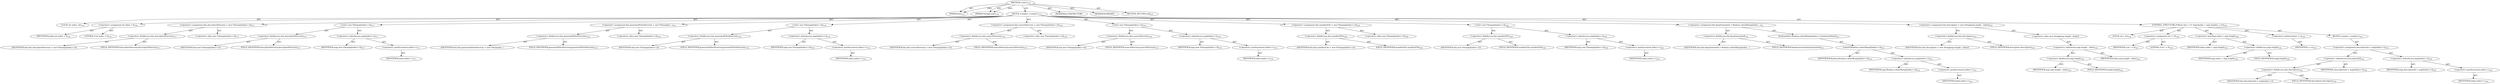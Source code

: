 digraph "&lt;init&gt;" {  
"111669149697" [label = <(METHOD,&lt;init&gt;)<SUB>115</SUB>> ]
"115964116995" [label = <(PARAM,this)<SUB>115</SUB>> ]
"115964116996" [label = <(PARAM,String[] args)<SUB>115</SUB>> ]
"25769803777" [label = <(BLOCK,&lt;empty&gt;,&lt;empty&gt;)<SUB>115</SUB>> ]
"94489280513" [label = <(LOCAL,int index: int)<SUB>116</SUB>> ]
"30064771076" [label = <(&lt;operator&gt;.assignment,int index = 0)<SUB>116</SUB>> ]
"68719476744" [label = <(IDENTIFIER,index,int index = 0)<SUB>116</SUB>> ]
"90194313216" [label = <(LITERAL,0,int index = 0)<SUB>116</SUB>> ]
"30064771077" [label = <(&lt;operator&gt;.assignment,this.descriptorDirectory = new File(args[index++]))<SUB>117</SUB>> ]
"30064771078" [label = <(&lt;operator&gt;.fieldAccess,this.descriptorDirectory)<SUB>117</SUB>> ]
"68719476745" [label = <(IDENTIFIER,this,this.descriptorDirectory = new File(args[index++]))> ]
"55834574848" [label = <(FIELD_IDENTIFIER,descriptorDirectory,descriptorDirectory)<SUB>117</SUB>> ]
"30064771079" [label = <(&lt;operator&gt;.alloc,new File(args[index++]))<SUB>117</SUB>> ]
"30064771080" [label = <(&lt;init&gt;,new File(args[index++]))<SUB>117</SUB>> ]
"30064771081" [label = <(&lt;operator&gt;.fieldAccess,this.descriptorDirectory)<SUB>117</SUB>> ]
"68719476746" [label = <(IDENTIFIER,this,new File(args[index++]))> ]
"55834574849" [label = <(FIELD_IDENTIFIER,descriptorDirectory,descriptorDirectory)<SUB>117</SUB>> ]
"30064771082" [label = <(&lt;operator&gt;.indexAccess,args[index++])<SUB>117</SUB>> ]
"68719476747" [label = <(IDENTIFIER,args,new File(args[index++]))<SUB>117</SUB>> ]
"30064771083" [label = <(&lt;operator&gt;.postIncrement,index++)<SUB>117</SUB>> ]
"68719476748" [label = <(IDENTIFIER,index,index++)<SUB>117</SUB>> ]
"30064771084" [label = <(&lt;operator&gt;.assignment,this.generatedFilesDirectory = new File(args[in...)<SUB>118</SUB>> ]
"30064771085" [label = <(&lt;operator&gt;.fieldAccess,this.generatedFilesDirectory)<SUB>118</SUB>> ]
"68719476749" [label = <(IDENTIFIER,this,this.generatedFilesDirectory = new File(args[in...)> ]
"55834574850" [label = <(FIELD_IDENTIFIER,generatedFilesDirectory,generatedFilesDirectory)<SUB>118</SUB>> ]
"30064771086" [label = <(&lt;operator&gt;.alloc,new File(args[index++]))<SUB>118</SUB>> ]
"30064771087" [label = <(&lt;init&gt;,new File(args[index++]))<SUB>118</SUB>> ]
"30064771088" [label = <(&lt;operator&gt;.fieldAccess,this.generatedFilesDirectory)<SUB>118</SUB>> ]
"68719476750" [label = <(IDENTIFIER,this,new File(args[index++]))> ]
"55834574851" [label = <(FIELD_IDENTIFIER,generatedFilesDirectory,generatedFilesDirectory)<SUB>118</SUB>> ]
"30064771089" [label = <(&lt;operator&gt;.indexAccess,args[index++])<SUB>118</SUB>> ]
"68719476751" [label = <(IDENTIFIER,args,new File(args[index++]))<SUB>118</SUB>> ]
"30064771090" [label = <(&lt;operator&gt;.postIncrement,index++)<SUB>118</SUB>> ]
"68719476752" [label = <(IDENTIFIER,index,index++)<SUB>118</SUB>> ]
"30064771091" [label = <(&lt;operator&gt;.assignment,this.sourceDirectory = new File(args[index++]))<SUB>119</SUB>> ]
"30064771092" [label = <(&lt;operator&gt;.fieldAccess,this.sourceDirectory)<SUB>119</SUB>> ]
"68719476753" [label = <(IDENTIFIER,this,this.sourceDirectory = new File(args[index++]))> ]
"55834574852" [label = <(FIELD_IDENTIFIER,sourceDirectory,sourceDirectory)<SUB>119</SUB>> ]
"30064771093" [label = <(&lt;operator&gt;.alloc,new File(args[index++]))<SUB>119</SUB>> ]
"30064771094" [label = <(&lt;init&gt;,new File(args[index++]))<SUB>119</SUB>> ]
"30064771095" [label = <(&lt;operator&gt;.fieldAccess,this.sourceDirectory)<SUB>119</SUB>> ]
"68719476754" [label = <(IDENTIFIER,this,new File(args[index++]))> ]
"55834574853" [label = <(FIELD_IDENTIFIER,sourceDirectory,sourceDirectory)<SUB>119</SUB>> ]
"30064771096" [label = <(&lt;operator&gt;.indexAccess,args[index++])<SUB>119</SUB>> ]
"68719476755" [label = <(IDENTIFIER,args,new File(args[index++]))<SUB>119</SUB>> ]
"30064771097" [label = <(&lt;operator&gt;.postIncrement,index++)<SUB>119</SUB>> ]
"68719476756" [label = <(IDENTIFIER,index,index++)<SUB>119</SUB>> ]
"30064771098" [label = <(&lt;operator&gt;.assignment,this.manifestFile = new File(args[index++]))<SUB>120</SUB>> ]
"30064771099" [label = <(&lt;operator&gt;.fieldAccess,this.manifestFile)<SUB>120</SUB>> ]
"68719476757" [label = <(IDENTIFIER,this,this.manifestFile = new File(args[index++]))> ]
"55834574854" [label = <(FIELD_IDENTIFIER,manifestFile,manifestFile)<SUB>120</SUB>> ]
"30064771100" [label = <(&lt;operator&gt;.alloc,new File(args[index++]))<SUB>120</SUB>> ]
"30064771101" [label = <(&lt;init&gt;,new File(args[index++]))<SUB>120</SUB>> ]
"30064771102" [label = <(&lt;operator&gt;.fieldAccess,this.manifestFile)<SUB>120</SUB>> ]
"68719476758" [label = <(IDENTIFIER,this,new File(args[index++]))> ]
"55834574855" [label = <(FIELD_IDENTIFIER,manifestFile,manifestFile)<SUB>120</SUB>> ]
"30064771103" [label = <(&lt;operator&gt;.indexAccess,args[index++])<SUB>120</SUB>> ]
"68719476759" [label = <(IDENTIFIER,args,new File(args[index++]))<SUB>120</SUB>> ]
"30064771104" [label = <(&lt;operator&gt;.postIncrement,index++)<SUB>120</SUB>> ]
"68719476760" [label = <(IDENTIFIER,index,index++)<SUB>120</SUB>> ]
"30064771105" [label = <(&lt;operator&gt;.assignment,this.keepGenerated = Boolean.valueOf(args[index...)<SUB>121</SUB>> ]
"30064771106" [label = <(&lt;operator&gt;.fieldAccess,this.keepGenerated)<SUB>121</SUB>> ]
"68719476761" [label = <(IDENTIFIER,this,this.keepGenerated = Boolean.valueOf(args[index...)> ]
"55834574856" [label = <(FIELD_IDENTIFIER,keepGenerated,keepGenerated)<SUB>121</SUB>> ]
"30064771107" [label = <(booleanValue,Boolean.valueOf(args[index++]).booleanValue())<SUB>121</SUB>> ]
"30064771108" [label = <(valueOf,Boolean.valueOf(args[index++]))<SUB>121</SUB>> ]
"68719476762" [label = <(IDENTIFIER,Boolean,Boolean.valueOf(args[index++]))<SUB>121</SUB>> ]
"30064771109" [label = <(&lt;operator&gt;.indexAccess,args[index++])<SUB>121</SUB>> ]
"68719476763" [label = <(IDENTIFIER,args,Boolean.valueOf(args[index++]))<SUB>121</SUB>> ]
"30064771110" [label = <(&lt;operator&gt;.postIncrement,index++)<SUB>121</SUB>> ]
"68719476764" [label = <(IDENTIFIER,index,index++)<SUB>121</SUB>> ]
"30064771111" [label = <(&lt;operator&gt;.assignment,this.descriptors = new String[args.length - index])<SUB>123</SUB>> ]
"30064771112" [label = <(&lt;operator&gt;.fieldAccess,this.descriptors)<SUB>123</SUB>> ]
"68719476765" [label = <(IDENTIFIER,this,this.descriptors = new String[args.length - index])> ]
"55834574857" [label = <(FIELD_IDENTIFIER,descriptors,descriptors)<SUB>123</SUB>> ]
"30064771113" [label = <(&lt;operator&gt;.alloc,new String[args.length - index])> ]
"30064771114" [label = <(&lt;operator&gt;.subtraction,args.length - index)<SUB>123</SUB>> ]
"30064771115" [label = <(&lt;operator&gt;.fieldAccess,args.length)<SUB>123</SUB>> ]
"68719476766" [label = <(IDENTIFIER,args,args.length - index)<SUB>123</SUB>> ]
"55834574858" [label = <(FIELD_IDENTIFIER,length,length)<SUB>123</SUB>> ]
"68719476767" [label = <(IDENTIFIER,index,args.length - index)<SUB>123</SUB>> ]
"47244640256" [label = <(CONTROL_STRUCTURE,FOR,for (int i = 0; Some(index &lt; args.length); ++i))<SUB>124</SUB>> ]
"94489280514" [label = <(LOCAL,int i: int)<SUB>124</SUB>> ]
"30064771116" [label = <(&lt;operator&gt;.assignment,int i = 0)<SUB>124</SUB>> ]
"68719476768" [label = <(IDENTIFIER,i,int i = 0)<SUB>124</SUB>> ]
"90194313217" [label = <(LITERAL,0,int i = 0)<SUB>124</SUB>> ]
"30064771117" [label = <(&lt;operator&gt;.lessThan,index &lt; args.length)<SUB>124</SUB>> ]
"68719476769" [label = <(IDENTIFIER,index,index &lt; args.length)<SUB>124</SUB>> ]
"30064771118" [label = <(&lt;operator&gt;.fieldAccess,args.length)<SUB>124</SUB>> ]
"68719476770" [label = <(IDENTIFIER,args,index &lt; args.length)<SUB>124</SUB>> ]
"55834574859" [label = <(FIELD_IDENTIFIER,length,length)<SUB>124</SUB>> ]
"30064771119" [label = <(&lt;operator&gt;.preIncrement,++i)<SUB>124</SUB>> ]
"68719476771" [label = <(IDENTIFIER,i,++i)<SUB>124</SUB>> ]
"25769803778" [label = <(BLOCK,&lt;empty&gt;,&lt;empty&gt;)<SUB>124</SUB>> ]
"30064771120" [label = <(&lt;operator&gt;.assignment,descriptors[i] = args[index++])<SUB>125</SUB>> ]
"30064771121" [label = <(&lt;operator&gt;.indexAccess,descriptors[i])<SUB>125</SUB>> ]
"30064771122" [label = <(&lt;operator&gt;.fieldAccess,this.descriptors)<SUB>125</SUB>> ]
"68719476772" [label = <(IDENTIFIER,this,descriptors[i] = args[index++])> ]
"55834574860" [label = <(FIELD_IDENTIFIER,descriptors,descriptors)<SUB>125</SUB>> ]
"68719476773" [label = <(IDENTIFIER,i,descriptors[i] = args[index++])<SUB>125</SUB>> ]
"30064771123" [label = <(&lt;operator&gt;.indexAccess,args[index++])<SUB>125</SUB>> ]
"68719476774" [label = <(IDENTIFIER,args,descriptors[i] = args[index++])<SUB>125</SUB>> ]
"30064771124" [label = <(&lt;operator&gt;.postIncrement,index++)<SUB>125</SUB>> ]
"68719476775" [label = <(IDENTIFIER,index,index++)<SUB>125</SUB>> ]
"133143986183" [label = <(MODIFIER,CONSTRUCTOR)> ]
"133143986184" [label = <(MODIFIER,PRIVATE)> ]
"128849018881" [label = <(METHOD_RETURN,void)<SUB>127</SUB>> ]
  "111669149697" -> "115964116995"  [ label = "AST: "] 
  "111669149697" -> "115964116996"  [ label = "AST: "] 
  "111669149697" -> "25769803777"  [ label = "AST: "] 
  "111669149697" -> "133143986183"  [ label = "AST: "] 
  "111669149697" -> "133143986184"  [ label = "AST: "] 
  "111669149697" -> "128849018881"  [ label = "AST: "] 
  "25769803777" -> "94489280513"  [ label = "AST: "] 
  "25769803777" -> "30064771076"  [ label = "AST: "] 
  "25769803777" -> "30064771077"  [ label = "AST: "] 
  "25769803777" -> "30064771080"  [ label = "AST: "] 
  "25769803777" -> "30064771084"  [ label = "AST: "] 
  "25769803777" -> "30064771087"  [ label = "AST: "] 
  "25769803777" -> "30064771091"  [ label = "AST: "] 
  "25769803777" -> "30064771094"  [ label = "AST: "] 
  "25769803777" -> "30064771098"  [ label = "AST: "] 
  "25769803777" -> "30064771101"  [ label = "AST: "] 
  "25769803777" -> "30064771105"  [ label = "AST: "] 
  "25769803777" -> "30064771111"  [ label = "AST: "] 
  "25769803777" -> "47244640256"  [ label = "AST: "] 
  "30064771076" -> "68719476744"  [ label = "AST: "] 
  "30064771076" -> "90194313216"  [ label = "AST: "] 
  "30064771077" -> "30064771078"  [ label = "AST: "] 
  "30064771077" -> "30064771079"  [ label = "AST: "] 
  "30064771078" -> "68719476745"  [ label = "AST: "] 
  "30064771078" -> "55834574848"  [ label = "AST: "] 
  "30064771080" -> "30064771081"  [ label = "AST: "] 
  "30064771080" -> "30064771082"  [ label = "AST: "] 
  "30064771081" -> "68719476746"  [ label = "AST: "] 
  "30064771081" -> "55834574849"  [ label = "AST: "] 
  "30064771082" -> "68719476747"  [ label = "AST: "] 
  "30064771082" -> "30064771083"  [ label = "AST: "] 
  "30064771083" -> "68719476748"  [ label = "AST: "] 
  "30064771084" -> "30064771085"  [ label = "AST: "] 
  "30064771084" -> "30064771086"  [ label = "AST: "] 
  "30064771085" -> "68719476749"  [ label = "AST: "] 
  "30064771085" -> "55834574850"  [ label = "AST: "] 
  "30064771087" -> "30064771088"  [ label = "AST: "] 
  "30064771087" -> "30064771089"  [ label = "AST: "] 
  "30064771088" -> "68719476750"  [ label = "AST: "] 
  "30064771088" -> "55834574851"  [ label = "AST: "] 
  "30064771089" -> "68719476751"  [ label = "AST: "] 
  "30064771089" -> "30064771090"  [ label = "AST: "] 
  "30064771090" -> "68719476752"  [ label = "AST: "] 
  "30064771091" -> "30064771092"  [ label = "AST: "] 
  "30064771091" -> "30064771093"  [ label = "AST: "] 
  "30064771092" -> "68719476753"  [ label = "AST: "] 
  "30064771092" -> "55834574852"  [ label = "AST: "] 
  "30064771094" -> "30064771095"  [ label = "AST: "] 
  "30064771094" -> "30064771096"  [ label = "AST: "] 
  "30064771095" -> "68719476754"  [ label = "AST: "] 
  "30064771095" -> "55834574853"  [ label = "AST: "] 
  "30064771096" -> "68719476755"  [ label = "AST: "] 
  "30064771096" -> "30064771097"  [ label = "AST: "] 
  "30064771097" -> "68719476756"  [ label = "AST: "] 
  "30064771098" -> "30064771099"  [ label = "AST: "] 
  "30064771098" -> "30064771100"  [ label = "AST: "] 
  "30064771099" -> "68719476757"  [ label = "AST: "] 
  "30064771099" -> "55834574854"  [ label = "AST: "] 
  "30064771101" -> "30064771102"  [ label = "AST: "] 
  "30064771101" -> "30064771103"  [ label = "AST: "] 
  "30064771102" -> "68719476758"  [ label = "AST: "] 
  "30064771102" -> "55834574855"  [ label = "AST: "] 
  "30064771103" -> "68719476759"  [ label = "AST: "] 
  "30064771103" -> "30064771104"  [ label = "AST: "] 
  "30064771104" -> "68719476760"  [ label = "AST: "] 
  "30064771105" -> "30064771106"  [ label = "AST: "] 
  "30064771105" -> "30064771107"  [ label = "AST: "] 
  "30064771106" -> "68719476761"  [ label = "AST: "] 
  "30064771106" -> "55834574856"  [ label = "AST: "] 
  "30064771107" -> "30064771108"  [ label = "AST: "] 
  "30064771108" -> "68719476762"  [ label = "AST: "] 
  "30064771108" -> "30064771109"  [ label = "AST: "] 
  "30064771109" -> "68719476763"  [ label = "AST: "] 
  "30064771109" -> "30064771110"  [ label = "AST: "] 
  "30064771110" -> "68719476764"  [ label = "AST: "] 
  "30064771111" -> "30064771112"  [ label = "AST: "] 
  "30064771111" -> "30064771113"  [ label = "AST: "] 
  "30064771112" -> "68719476765"  [ label = "AST: "] 
  "30064771112" -> "55834574857"  [ label = "AST: "] 
  "30064771113" -> "30064771114"  [ label = "AST: "] 
  "30064771114" -> "30064771115"  [ label = "AST: "] 
  "30064771114" -> "68719476767"  [ label = "AST: "] 
  "30064771115" -> "68719476766"  [ label = "AST: "] 
  "30064771115" -> "55834574858"  [ label = "AST: "] 
  "47244640256" -> "94489280514"  [ label = "AST: "] 
  "47244640256" -> "30064771116"  [ label = "AST: "] 
  "47244640256" -> "30064771117"  [ label = "AST: "] 
  "47244640256" -> "30064771119"  [ label = "AST: "] 
  "47244640256" -> "25769803778"  [ label = "AST: "] 
  "30064771116" -> "68719476768"  [ label = "AST: "] 
  "30064771116" -> "90194313217"  [ label = "AST: "] 
  "30064771117" -> "68719476769"  [ label = "AST: "] 
  "30064771117" -> "30064771118"  [ label = "AST: "] 
  "30064771118" -> "68719476770"  [ label = "AST: "] 
  "30064771118" -> "55834574859"  [ label = "AST: "] 
  "30064771119" -> "68719476771"  [ label = "AST: "] 
  "25769803778" -> "30064771120"  [ label = "AST: "] 
  "30064771120" -> "30064771121"  [ label = "AST: "] 
  "30064771120" -> "30064771123"  [ label = "AST: "] 
  "30064771121" -> "30064771122"  [ label = "AST: "] 
  "30064771121" -> "68719476773"  [ label = "AST: "] 
  "30064771122" -> "68719476772"  [ label = "AST: "] 
  "30064771122" -> "55834574860"  [ label = "AST: "] 
  "30064771123" -> "68719476774"  [ label = "AST: "] 
  "30064771123" -> "30064771124"  [ label = "AST: "] 
  "30064771124" -> "68719476775"  [ label = "AST: "] 
  "111669149697" -> "115964116995"  [ label = "DDG: "] 
  "111669149697" -> "115964116996"  [ label = "DDG: "] 
}
